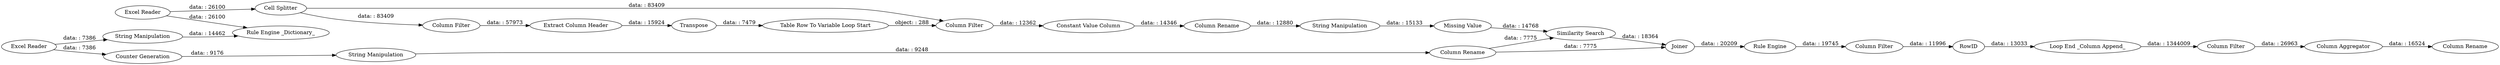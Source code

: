 digraph {
	"913093052624758122_55" [label="Column Aggregator"]
	"913093052624758122_37" [label="Column Rename"]
	"913093052624758122_43" [label="Rule Engine"]
	"913093052624758122_3" [label="String Manipulation"]
	"913093052624758122_34" [label="Column Filter"]
	"913093052624758122_30" [label="Table Row To Variable Loop Start"]
	"913093052624758122_44" [label=RowID]
	"913093052624758122_32" [label=Transpose]
	"913093052624758122_57" [label="String Manipulation"]
	"913093052624758122_6" [label="Cell Splitter"]
	"913093052624758122_39" [label="Loop End _Column Append_"]
	"913093052624758122_45" [label="Missing Value"]
	"913093052624758122_5" [label="Rule Engine _Dictionary_"]
	"913093052624758122_53" [label="Column Filter"]
	"913093052624758122_56" [label="Column Rename"]
	"913093052624758122_33" [label="Column Filter"]
	"913093052624758122_58" [label="String Manipulation"]
	"913093052624758122_36" [label="Similarity Search"]
	"913093052624758122_54" [label="Column Filter"]
	"913093052624758122_28" [label="Extract Column Header"]
	"913093052624758122_38" [label="Column Rename"]
	"913093052624758122_47" [label="Constant Value Column"]
	"913093052624758122_40" [label=Joiner]
	"913093052624758122_2" [label="Excel Reader"]
	"913093052624758122_1" [label="Excel Reader"]
	"913093052624758122_35" [label="Counter Generation"]
	"913093052624758122_44" -> "913093052624758122_39" [label="data: : 13033"]
	"913093052624758122_39" -> "913093052624758122_54" [label="data: : 1344009"]
	"913093052624758122_55" -> "913093052624758122_56" [label="data: : 16524"]
	"913093052624758122_40" -> "913093052624758122_43" [label="data: : 20209"]
	"913093052624758122_33" -> "913093052624758122_28" [label="data: : 57973"]
	"913093052624758122_58" -> "913093052624758122_37" [label="data: : 9248"]
	"913093052624758122_37" -> "913093052624758122_36" [label="data: : 7775"]
	"913093052624758122_34" -> "913093052624758122_47" [label="data: : 12362"]
	"913093052624758122_38" -> "913093052624758122_57" [label="data: : 12880"]
	"913093052624758122_6" -> "913093052624758122_33" [label="data: : 83409"]
	"913093052624758122_54" -> "913093052624758122_55" [label="data: : 26963"]
	"913093052624758122_53" -> "913093052624758122_44" [label="data: : 11996"]
	"913093052624758122_35" -> "913093052624758122_58" [label="data: : 9176"]
	"913093052624758122_1" -> "913093052624758122_6" [label="data: : 26100"]
	"913093052624758122_3" -> "913093052624758122_5" [label="data: : 14462"]
	"913093052624758122_47" -> "913093052624758122_38" [label="data: : 14346"]
	"913093052624758122_45" -> "913093052624758122_36" [label="data: : 14768"]
	"913093052624758122_2" -> "913093052624758122_3" [label="data: : 7386"]
	"913093052624758122_57" -> "913093052624758122_45" [label="data: : 15133"]
	"913093052624758122_30" -> "913093052624758122_34" [label="object: : 288"]
	"913093052624758122_32" -> "913093052624758122_30" [label="data: : 7479"]
	"913093052624758122_6" -> "913093052624758122_34" [label="data: : 83409"]
	"913093052624758122_36" -> "913093052624758122_40" [label="data: : 18364"]
	"913093052624758122_28" -> "913093052624758122_32" [label="data: : 15924"]
	"913093052624758122_37" -> "913093052624758122_40" [label="data: : 7775"]
	"913093052624758122_2" -> "913093052624758122_35" [label="data: : 7386"]
	"913093052624758122_43" -> "913093052624758122_53" [label="data: : 19745"]
	"913093052624758122_1" -> "913093052624758122_5" [label="data: : 26100"]
	rankdir=LR
}
